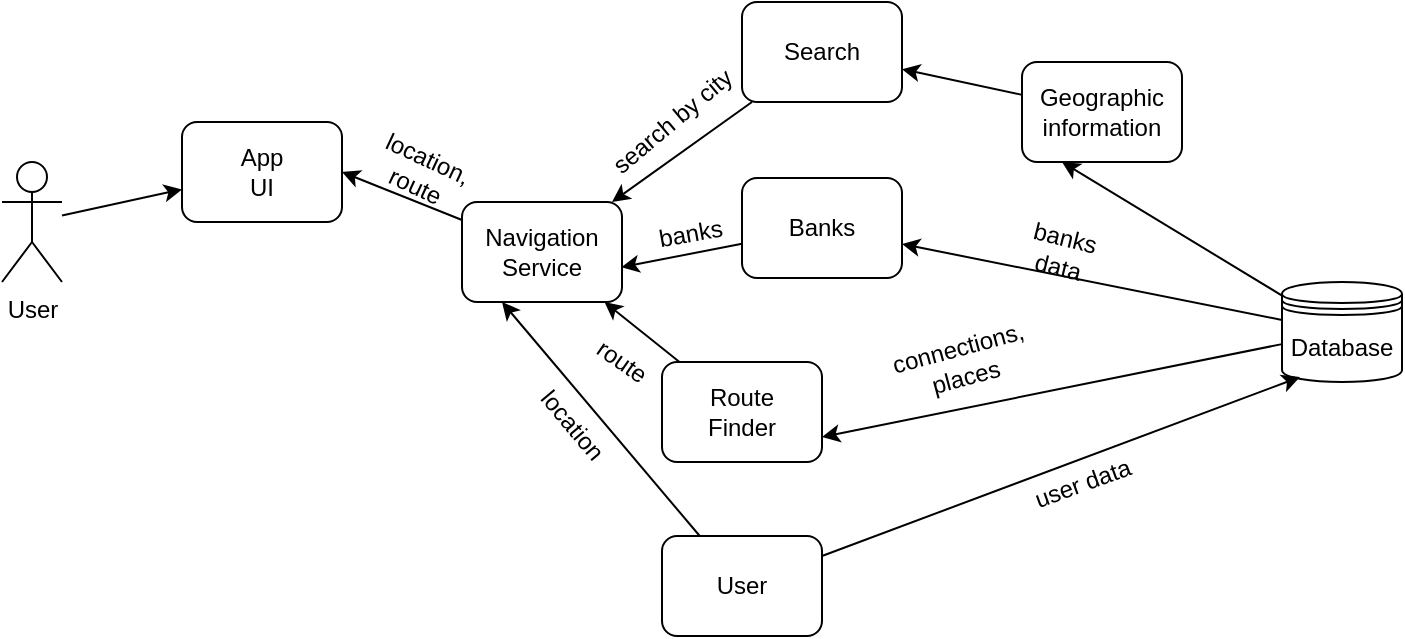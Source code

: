 <mxfile version="14.7.6" type="device"><diagram id="aFBAiTVhHYjE7WyqI9KG" name="Page-1"><mxGraphModel dx="1038" dy="539" grid="0" gridSize="10" guides="1" tooltips="1" connect="1" arrows="1" fold="1" page="1" pageScale="1" pageWidth="850" pageHeight="1100" math="0" shadow="0"><root><mxCell id="0"/><mxCell id="1" parent="0"/><mxCell id="VUUCPq2vH3vAy3cajdVk-3" style="rounded=0;orthogonalLoop=1;jettySize=auto;html=1;" parent="1" source="VUUCPq2vH3vAy3cajdVk-1" target="VUUCPq2vH3vAy3cajdVk-2" edge="1"><mxGeometry relative="1" as="geometry"/></mxCell><mxCell id="VUUCPq2vH3vAy3cajdVk-1" value="User" style="shape=umlActor;verticalLabelPosition=bottom;verticalAlign=top;html=1;outlineConnect=0;" parent="1" vertex="1"><mxGeometry x="70" y="280" width="30" height="60" as="geometry"/></mxCell><mxCell id="VUUCPq2vH3vAy3cajdVk-2" value="App&lt;br&gt;UI" style="rounded=1;whiteSpace=wrap;html=1;" parent="1" vertex="1"><mxGeometry x="160" y="260" width="80" height="50" as="geometry"/></mxCell><mxCell id="VUUCPq2vH3vAy3cajdVk-12" style="edgeStyle=none;rounded=0;orthogonalLoop=1;jettySize=auto;html=1;entryX=1;entryY=0.75;entryDx=0;entryDy=0;" parent="1" source="VUUCPq2vH3vAy3cajdVk-4" target="VUUCPq2vH3vAy3cajdVk-9" edge="1"><mxGeometry relative="1" as="geometry"/></mxCell><mxCell id="VUUCPq2vH3vAy3cajdVk-14" style="edgeStyle=none;rounded=0;orthogonalLoop=1;jettySize=auto;html=1;" parent="1" source="VUUCPq2vH3vAy3cajdVk-4" target="VUUCPq2vH3vAy3cajdVk-13" edge="1"><mxGeometry relative="1" as="geometry"/></mxCell><mxCell id="VUUCPq2vH3vAy3cajdVk-17" style="edgeStyle=none;rounded=0;orthogonalLoop=1;jettySize=auto;html=1;entryX=0.25;entryY=1;entryDx=0;entryDy=0;" parent="1" source="VUUCPq2vH3vAy3cajdVk-4" target="VUUCPq2vH3vAy3cajdVk-16" edge="1"><mxGeometry relative="1" as="geometry"/></mxCell><mxCell id="VUUCPq2vH3vAy3cajdVk-4" value="Database" style="shape=datastore;whiteSpace=wrap;html=1;" parent="1" vertex="1"><mxGeometry x="710" y="340" width="60" height="50" as="geometry"/></mxCell><mxCell id="VUUCPq2vH3vAy3cajdVk-7" style="edgeStyle=none;rounded=0;orthogonalLoop=1;jettySize=auto;html=1;entryX=1;entryY=0.5;entryDx=0;entryDy=0;" parent="1" source="VUUCPq2vH3vAy3cajdVk-6" target="VUUCPq2vH3vAy3cajdVk-2" edge="1"><mxGeometry relative="1" as="geometry"><mxPoint x="130" y="340" as="targetPoint"/></mxGeometry></mxCell><mxCell id="VUUCPq2vH3vAy3cajdVk-6" value="Navigation Service" style="rounded=1;whiteSpace=wrap;html=1;" parent="1" vertex="1"><mxGeometry x="300" y="300" width="80" height="50" as="geometry"/></mxCell><mxCell id="VUUCPq2vH3vAy3cajdVk-8" value="location, route" style="text;html=1;strokeColor=none;fillColor=none;align=center;verticalAlign=middle;whiteSpace=wrap;rounded=0;rotation=25;" parent="1" vertex="1"><mxGeometry x="260" y="280" width="40" height="10" as="geometry"/></mxCell><mxCell id="VUUCPq2vH3vAy3cajdVk-10" style="edgeStyle=none;rounded=0;orthogonalLoop=1;jettySize=auto;html=1;" parent="1" source="VUUCPq2vH3vAy3cajdVk-9" target="VUUCPq2vH3vAy3cajdVk-6" edge="1"><mxGeometry relative="1" as="geometry"/></mxCell><mxCell id="VUUCPq2vH3vAy3cajdVk-9" value="Route &lt;br&gt;Finder" style="rounded=1;whiteSpace=wrap;html=1;" parent="1" vertex="1"><mxGeometry x="400" y="380" width="80" height="50" as="geometry"/></mxCell><mxCell id="VUUCPq2vH3vAy3cajdVk-11" value="route" style="text;html=1;strokeColor=none;fillColor=none;align=center;verticalAlign=middle;whiteSpace=wrap;rounded=0;rotation=35;" parent="1" vertex="1"><mxGeometry x="360" y="370" width="40" height="20" as="geometry"/></mxCell><mxCell id="VUUCPq2vH3vAy3cajdVk-15" style="edgeStyle=none;rounded=0;orthogonalLoop=1;jettySize=auto;html=1;entryX=0.996;entryY=0.653;entryDx=0;entryDy=0;entryPerimeter=0;" parent="1" source="VUUCPq2vH3vAy3cajdVk-13" target="VUUCPq2vH3vAy3cajdVk-6" edge="1"><mxGeometry relative="1" as="geometry"><mxPoint x="310" y="390" as="targetPoint"/></mxGeometry></mxCell><mxCell id="VUUCPq2vH3vAy3cajdVk-13" value="Banks" style="rounded=1;whiteSpace=wrap;html=1;" parent="1" vertex="1"><mxGeometry x="440" y="288" width="80" height="50" as="geometry"/></mxCell><mxCell id="VUUCPq2vH3vAy3cajdVk-18" style="edgeStyle=none;rounded=0;orthogonalLoop=1;jettySize=auto;html=1;" parent="1" source="VUUCPq2vH3vAy3cajdVk-16" target="VUUCPq2vH3vAy3cajdVk-21" edge="1"><mxGeometry relative="1" as="geometry"><mxPoint x="490" y="420" as="targetPoint"/></mxGeometry></mxCell><mxCell id="VUUCPq2vH3vAy3cajdVk-16" value="Geographic&lt;br&gt;information" style="rounded=1;whiteSpace=wrap;html=1;" parent="1" vertex="1"><mxGeometry x="580" y="230" width="80" height="50" as="geometry"/></mxCell><mxCell id="VUUCPq2vH3vAy3cajdVk-19" value="banks data" style="text;html=1;strokeColor=none;fillColor=none;align=center;verticalAlign=middle;whiteSpace=wrap;rounded=0;rotation=14;" parent="1" vertex="1"><mxGeometry x="580" y="315" width="40" height="20" as="geometry"/></mxCell><mxCell id="VUUCPq2vH3vAy3cajdVk-20" value="connections,&lt;br&gt;places" style="text;html=1;strokeColor=none;fillColor=none;align=center;verticalAlign=middle;whiteSpace=wrap;rounded=0;rotation=-15;" parent="1" vertex="1"><mxGeometry x="530" y="370" width="40" height="20" as="geometry"/></mxCell><mxCell id="VUUCPq2vH3vAy3cajdVk-22" style="rounded=0;orthogonalLoop=1;jettySize=auto;html=1;" parent="1" source="VUUCPq2vH3vAy3cajdVk-21" target="VUUCPq2vH3vAy3cajdVk-6" edge="1"><mxGeometry relative="1" as="geometry"/></mxCell><mxCell id="VUUCPq2vH3vAy3cajdVk-21" value="Search" style="rounded=1;whiteSpace=wrap;html=1;" parent="1" vertex="1"><mxGeometry x="440" y="200" width="80" height="50" as="geometry"/></mxCell><mxCell id="VUUCPq2vH3vAy3cajdVk-23" value="search by city" style="text;html=1;align=center;verticalAlign=middle;resizable=0;points=[];autosize=1;strokeColor=none;rotation=-40;" parent="1" vertex="1"><mxGeometry x="360" y="250" width="90" height="20" as="geometry"/></mxCell><mxCell id="VUUCPq2vH3vAy3cajdVk-26" value="banks" style="text;html=1;align=center;verticalAlign=middle;resizable=0;points=[];autosize=1;strokeColor=none;rotation=-10;" parent="1" vertex="1"><mxGeometry x="393" y="307" width="42" height="18" as="geometry"/></mxCell><mxCell id="BofWxkNVDaz9ZFty53zs-2" style="rounded=0;orthogonalLoop=1;jettySize=auto;html=1;entryX=0.15;entryY=0.95;entryDx=0;entryDy=0;entryPerimeter=0;" edge="1" parent="1" source="BofWxkNVDaz9ZFty53zs-1" target="VUUCPq2vH3vAy3cajdVk-4"><mxGeometry relative="1" as="geometry"/></mxCell><mxCell id="BofWxkNVDaz9ZFty53zs-3" style="edgeStyle=none;rounded=0;orthogonalLoop=1;jettySize=auto;html=1;entryX=0.25;entryY=1;entryDx=0;entryDy=0;" edge="1" parent="1" source="BofWxkNVDaz9ZFty53zs-1" target="VUUCPq2vH3vAy3cajdVk-6"><mxGeometry relative="1" as="geometry"/></mxCell><mxCell id="BofWxkNVDaz9ZFty53zs-1" value="User" style="rounded=1;whiteSpace=wrap;html=1;" vertex="1" parent="1"><mxGeometry x="400" y="467" width="80" height="50" as="geometry"/></mxCell><mxCell id="BofWxkNVDaz9ZFty53zs-4" value="location" style="text;html=1;align=center;verticalAlign=middle;resizable=0;points=[];autosize=1;strokeColor=none;rotation=50;" vertex="1" parent="1"><mxGeometry x="329" y="402" width="51" height="18" as="geometry"/></mxCell><mxCell id="BofWxkNVDaz9ZFty53zs-5" value="user data" style="text;html=1;align=center;verticalAlign=middle;resizable=0;points=[];autosize=1;strokeColor=none;rotation=-20;" vertex="1" parent="1"><mxGeometry x="580" y="432" width="60" height="18" as="geometry"/></mxCell></root></mxGraphModel></diagram></mxfile>
